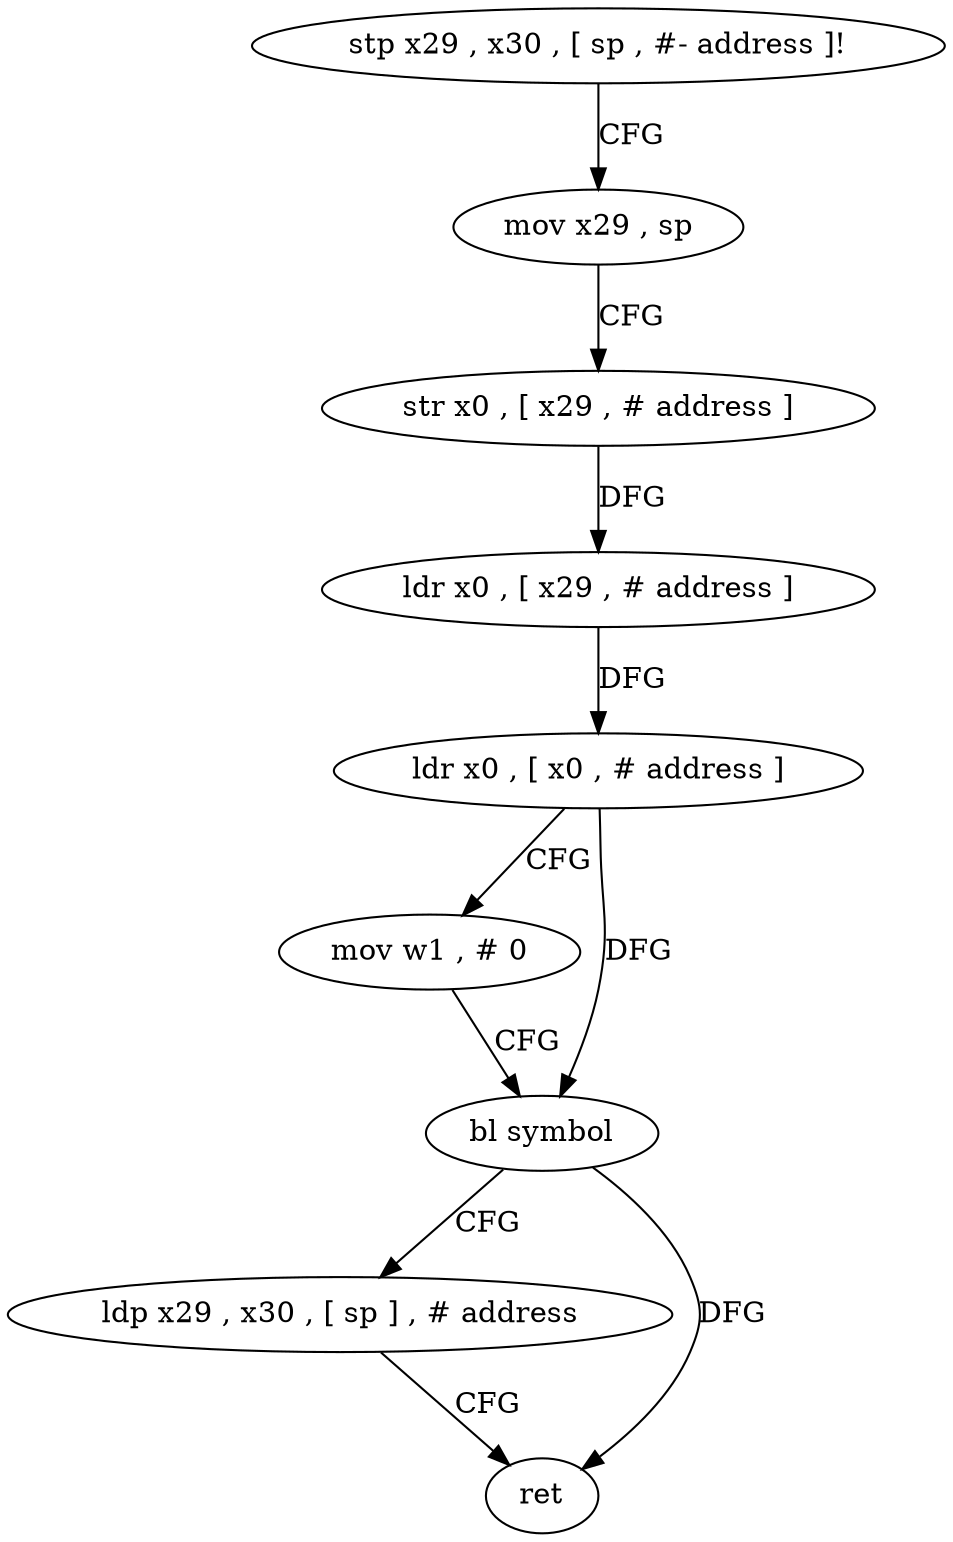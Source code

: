 digraph "func" {
"91872" [label = "stp x29 , x30 , [ sp , #- address ]!" ]
"91876" [label = "mov x29 , sp" ]
"91880" [label = "str x0 , [ x29 , # address ]" ]
"91884" [label = "ldr x0 , [ x29 , # address ]" ]
"91888" [label = "ldr x0 , [ x0 , # address ]" ]
"91892" [label = "mov w1 , # 0" ]
"91896" [label = "bl symbol" ]
"91900" [label = "ldp x29 , x30 , [ sp ] , # address" ]
"91904" [label = "ret" ]
"91872" -> "91876" [ label = "CFG" ]
"91876" -> "91880" [ label = "CFG" ]
"91880" -> "91884" [ label = "DFG" ]
"91884" -> "91888" [ label = "DFG" ]
"91888" -> "91892" [ label = "CFG" ]
"91888" -> "91896" [ label = "DFG" ]
"91892" -> "91896" [ label = "CFG" ]
"91896" -> "91900" [ label = "CFG" ]
"91896" -> "91904" [ label = "DFG" ]
"91900" -> "91904" [ label = "CFG" ]
}
